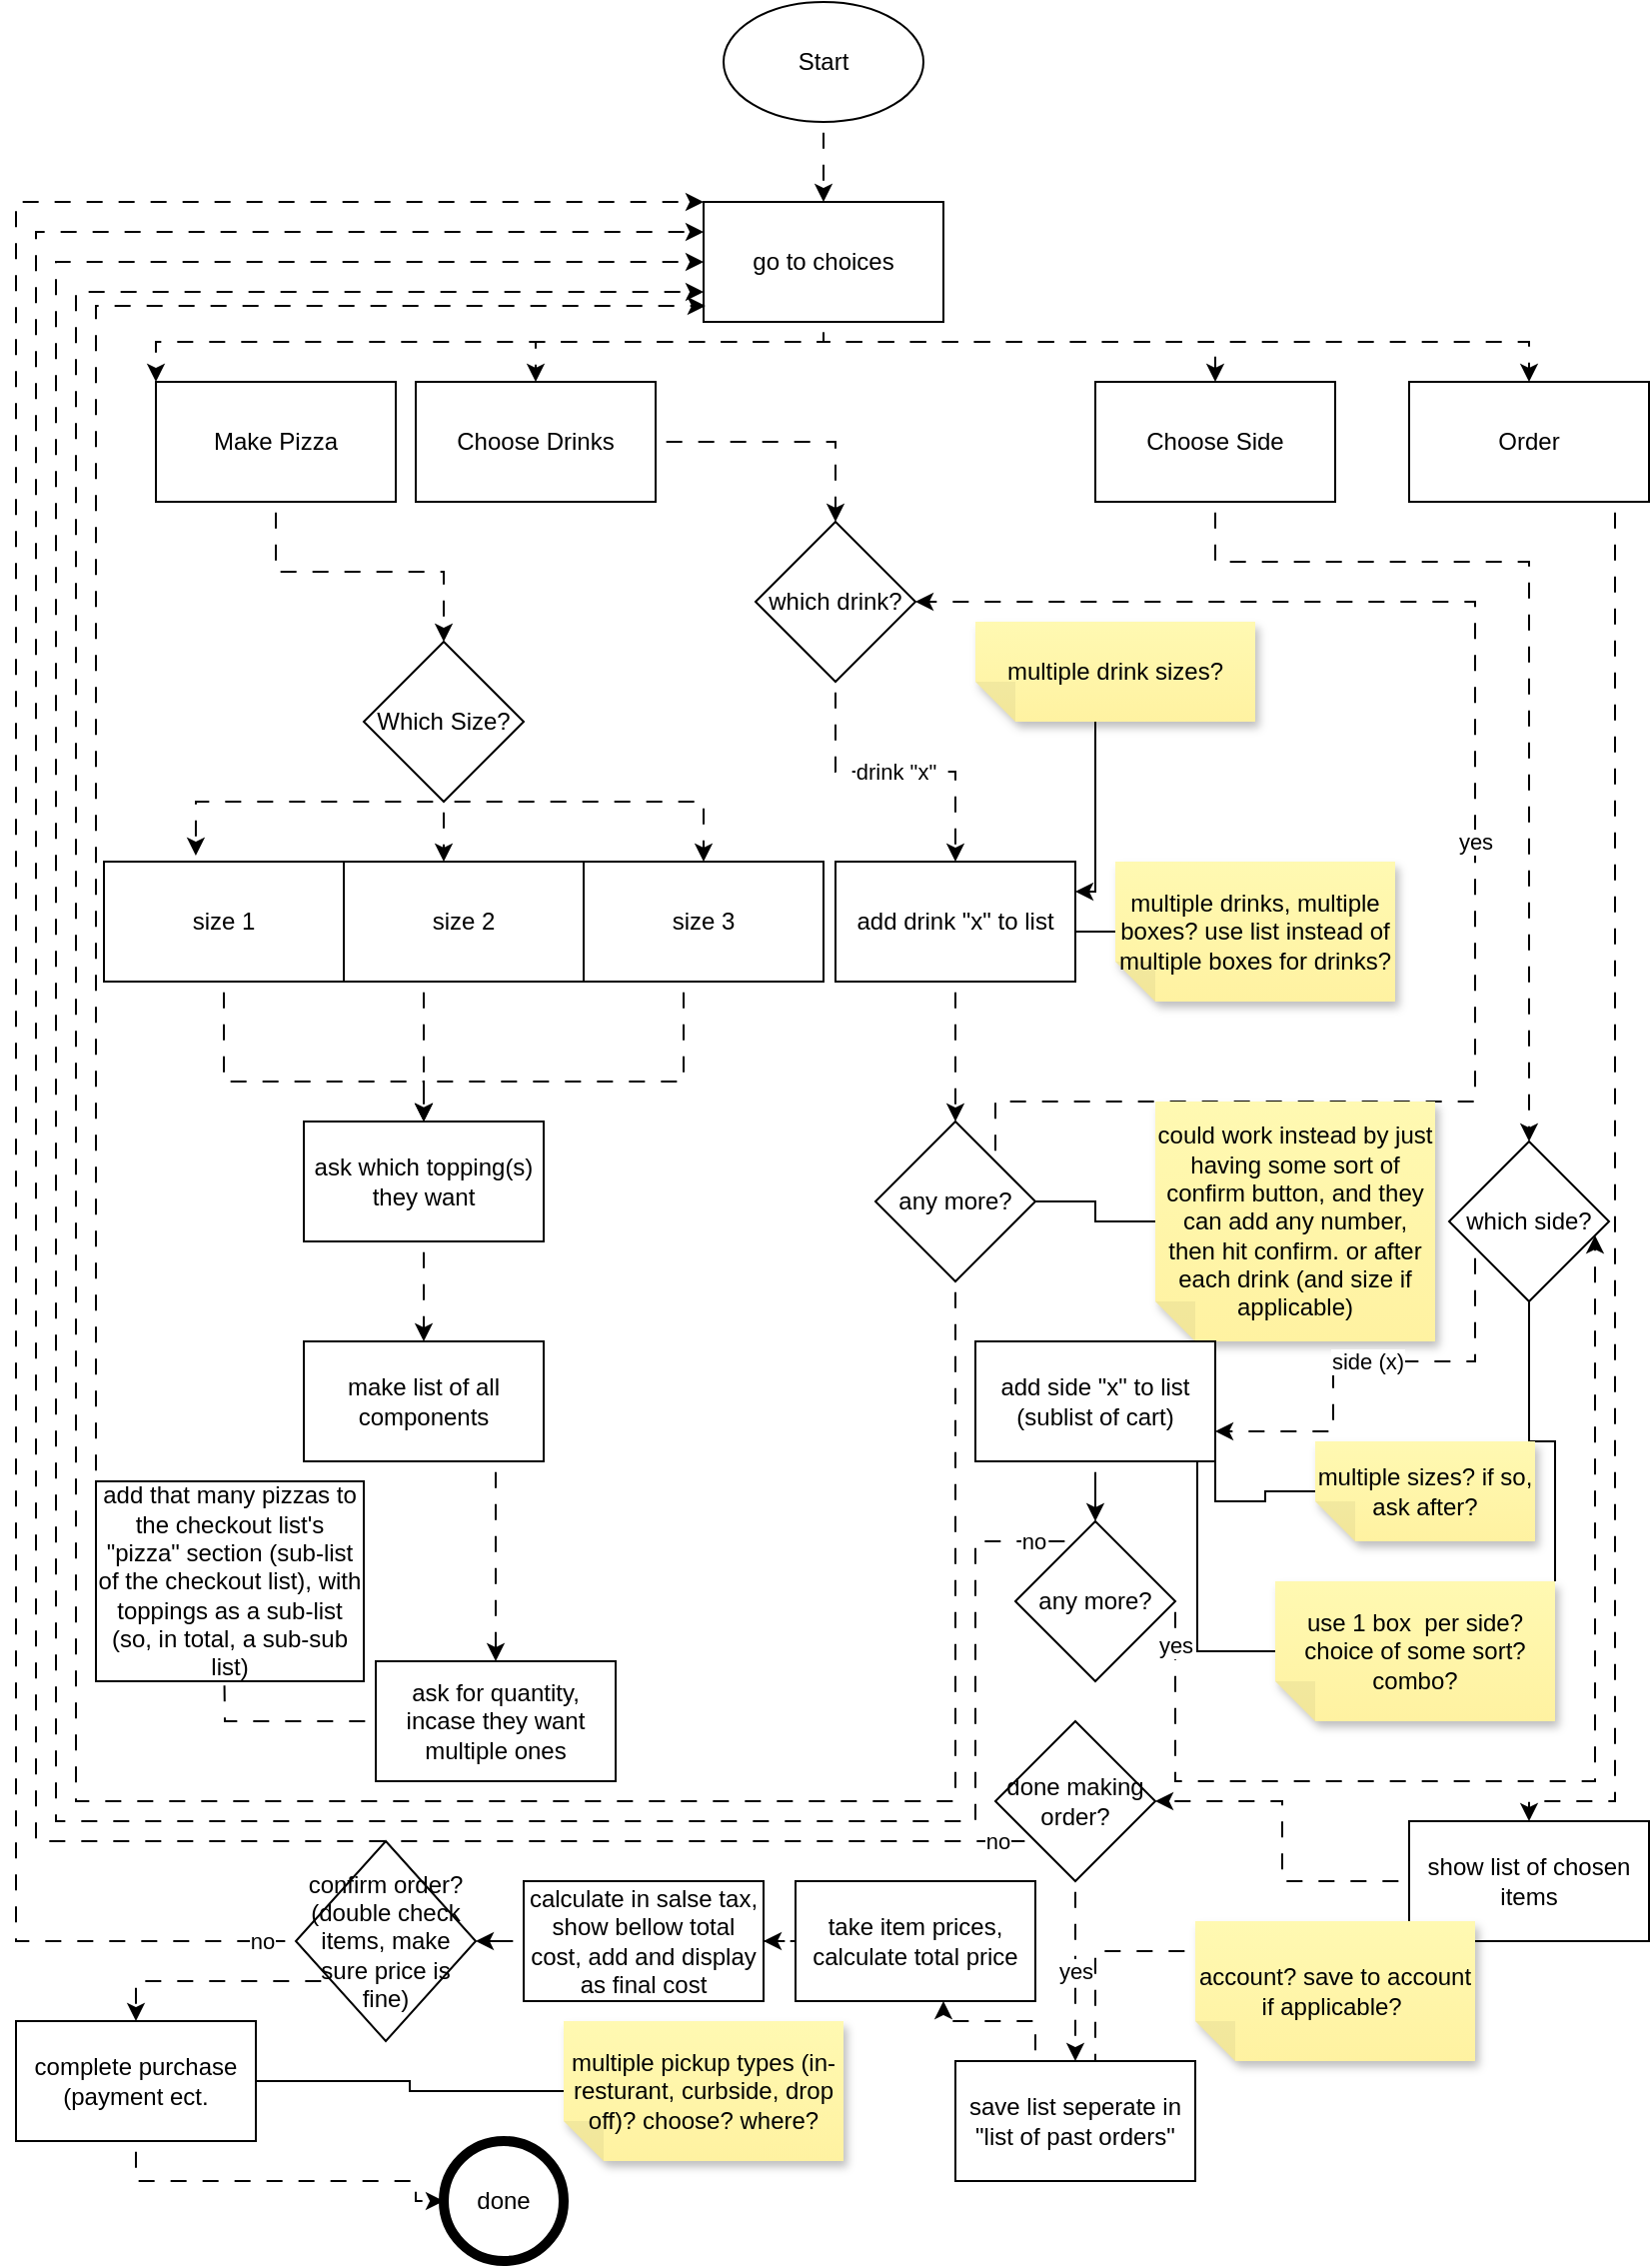 <mxfile version="24.2.5" type="device" pages="2">
  <diagram name="Page-1" id="n6Wm4xatbLt7hEbNFKrT">
    <mxGraphModel dx="1434" dy="836" grid="1" gridSize="10" guides="1" tooltips="1" connect="1" arrows="1" fold="1" page="1" pageScale="1" pageWidth="827" pageHeight="1169" math="0" shadow="0">
      <root>
        <mxCell id="0" />
        <mxCell id="1" parent="0" />
        <mxCell id="xvzqIOrwYc5JqCSCZPVQ-65" value="" style="edgeStyle=orthogonalEdgeStyle;rounded=0;orthogonalLoop=1;jettySize=auto;html=1;flowAnimation=1;" parent="1" source="xvzqIOrwYc5JqCSCZPVQ-2" target="xvzqIOrwYc5JqCSCZPVQ-64" edge="1">
          <mxGeometry relative="1" as="geometry" />
        </mxCell>
        <mxCell id="xvzqIOrwYc5JqCSCZPVQ-2" value="Start" style="strokeWidth=1;html=1;shape=mxgraph.flowchart.start_1;whiteSpace=wrap;" parent="1" vertex="1">
          <mxGeometry x="364" y="10" width="100" height="60" as="geometry" />
        </mxCell>
        <mxCell id="zvjnZ3DbJptS5yVOCIOM-18" style="edgeStyle=orthogonalEdgeStyle;rounded=0;orthogonalLoop=1;jettySize=auto;html=1;entryX=0.5;entryY=0;entryDx=0;entryDy=0;flowAnimation=1;" edge="1" parent="1" source="xvzqIOrwYc5JqCSCZPVQ-17" target="xvzqIOrwYc5JqCSCZPVQ-34">
          <mxGeometry relative="1" as="geometry" />
        </mxCell>
        <mxCell id="xvzqIOrwYc5JqCSCZPVQ-17" value="Make Pizza" style="rounded=0;whiteSpace=wrap;html=1;" parent="1" vertex="1">
          <mxGeometry x="80" y="200" width="120" height="60" as="geometry" />
        </mxCell>
        <mxCell id="zvjnZ3DbJptS5yVOCIOM-6" value="" style="edgeStyle=orthogonalEdgeStyle;rounded=0;orthogonalLoop=1;jettySize=auto;html=1;flowAnimation=1;" edge="1" parent="1" source="xvzqIOrwYc5JqCSCZPVQ-18" target="zvjnZ3DbJptS5yVOCIOM-5">
          <mxGeometry relative="1" as="geometry" />
        </mxCell>
        <mxCell id="xvzqIOrwYc5JqCSCZPVQ-18" value="Choose Drinks" style="rounded=0;whiteSpace=wrap;html=1;" parent="1" vertex="1">
          <mxGeometry x="210" y="200" width="120" height="60" as="geometry" />
        </mxCell>
        <mxCell id="_eYrzRbU0s9j7Dw9RQp9-10" style="edgeStyle=orthogonalEdgeStyle;rounded=0;orthogonalLoop=1;jettySize=auto;html=1;flowAnimation=1;" edge="1" parent="1" source="xvzqIOrwYc5JqCSCZPVQ-20" target="_eYrzRbU0s9j7Dw9RQp9-9">
          <mxGeometry relative="1" as="geometry">
            <Array as="points">
              <mxPoint x="610" y="290" />
              <mxPoint x="767" y="290" />
            </Array>
          </mxGeometry>
        </mxCell>
        <mxCell id="xvzqIOrwYc5JqCSCZPVQ-20" value="Choose Side" style="rounded=0;whiteSpace=wrap;html=1;" parent="1" vertex="1">
          <mxGeometry x="550" y="200" width="120" height="60" as="geometry" />
        </mxCell>
        <mxCell id="_eYrzRbU0s9j7Dw9RQp9-30" style="edgeStyle=orthogonalEdgeStyle;rounded=0;orthogonalLoop=1;jettySize=auto;html=1;flowAnimation=1;" edge="1" parent="1" source="xvzqIOrwYc5JqCSCZPVQ-21" target="_eYrzRbU0s9j7Dw9RQp9-28">
          <mxGeometry relative="1" as="geometry">
            <Array as="points">
              <mxPoint x="810" y="910" />
              <mxPoint x="767" y="910" />
            </Array>
          </mxGeometry>
        </mxCell>
        <mxCell id="xvzqIOrwYc5JqCSCZPVQ-21" value="Order" style="rounded=0;whiteSpace=wrap;html=1;" parent="1" vertex="1">
          <mxGeometry x="707" y="200" width="120" height="60" as="geometry" />
        </mxCell>
        <mxCell id="xvzqIOrwYc5JqCSCZPVQ-73" style="edgeStyle=orthogonalEdgeStyle;rounded=0;orthogonalLoop=1;jettySize=auto;html=1;flowAnimation=1;" parent="1" source="xvzqIOrwYc5JqCSCZPVQ-34" target="xvzqIOrwYc5JqCSCZPVQ-38" edge="1">
          <mxGeometry relative="1" as="geometry">
            <Array as="points">
              <mxPoint x="354" y="410" />
            </Array>
          </mxGeometry>
        </mxCell>
        <mxCell id="xvzqIOrwYc5JqCSCZPVQ-74" style="edgeStyle=orthogonalEdgeStyle;rounded=0;orthogonalLoop=1;jettySize=auto;html=1;flowAnimation=1;" parent="1" source="xvzqIOrwYc5JqCSCZPVQ-34" target="xvzqIOrwYc5JqCSCZPVQ-36" edge="1">
          <mxGeometry relative="1" as="geometry">
            <Array as="points">
              <mxPoint x="224" y="450" />
              <mxPoint x="224" y="450" />
            </Array>
          </mxGeometry>
        </mxCell>
        <mxCell id="xvzqIOrwYc5JqCSCZPVQ-34" value="Which Size?" style="rhombus;whiteSpace=wrap;html=1;rounded=0;" parent="1" vertex="1">
          <mxGeometry x="184" y="330" width="80" height="80" as="geometry" />
        </mxCell>
        <mxCell id="xvzqIOrwYc5JqCSCZPVQ-54" value="" style="edgeStyle=orthogonalEdgeStyle;rounded=0;orthogonalLoop=1;jettySize=auto;html=1;flowAnimation=1;" parent="1" source="xvzqIOrwYc5JqCSCZPVQ-36" target="xvzqIOrwYc5JqCSCZPVQ-53" edge="1">
          <mxGeometry relative="1" as="geometry">
            <Array as="points">
              <mxPoint x="214" y="520" />
              <mxPoint x="214" y="520" />
            </Array>
          </mxGeometry>
        </mxCell>
        <mxCell id="xvzqIOrwYc5JqCSCZPVQ-36" value="size 2" style="whiteSpace=wrap;html=1;rounded=0;" parent="1" vertex="1">
          <mxGeometry x="174" y="440" width="120" height="60" as="geometry" />
        </mxCell>
        <mxCell id="xvzqIOrwYc5JqCSCZPVQ-55" style="edgeStyle=orthogonalEdgeStyle;rounded=0;orthogonalLoop=1;jettySize=auto;html=1;flowAnimation=1;" parent="1" source="xvzqIOrwYc5JqCSCZPVQ-38" target="xvzqIOrwYc5JqCSCZPVQ-53" edge="1">
          <mxGeometry relative="1" as="geometry">
            <Array as="points">
              <mxPoint x="344" y="550" />
              <mxPoint x="214" y="550" />
            </Array>
          </mxGeometry>
        </mxCell>
        <mxCell id="xvzqIOrwYc5JqCSCZPVQ-38" value="size 3" style="whiteSpace=wrap;html=1;rounded=0;" parent="1" vertex="1">
          <mxGeometry x="294" y="440" width="120" height="60" as="geometry" />
        </mxCell>
        <mxCell id="xvzqIOrwYc5JqCSCZPVQ-56" style="edgeStyle=orthogonalEdgeStyle;rounded=0;orthogonalLoop=1;jettySize=auto;html=1;flowAnimation=1;" parent="1" source="xvzqIOrwYc5JqCSCZPVQ-40" target="xvzqIOrwYc5JqCSCZPVQ-53" edge="1">
          <mxGeometry relative="1" as="geometry">
            <Array as="points">
              <mxPoint x="114" y="550" />
              <mxPoint x="214" y="550" />
            </Array>
          </mxGeometry>
        </mxCell>
        <mxCell id="xvzqIOrwYc5JqCSCZPVQ-40" value="size 1" style="whiteSpace=wrap;html=1;rounded=0;" parent="1" vertex="1">
          <mxGeometry x="54" y="440" width="120" height="60" as="geometry" />
        </mxCell>
        <mxCell id="xvzqIOrwYc5JqCSCZPVQ-58" value="" style="edgeStyle=orthogonalEdgeStyle;rounded=0;orthogonalLoop=1;jettySize=auto;html=1;flowAnimation=1;" parent="1" source="xvzqIOrwYc5JqCSCZPVQ-53" target="xvzqIOrwYc5JqCSCZPVQ-57" edge="1">
          <mxGeometry relative="1" as="geometry" />
        </mxCell>
        <mxCell id="xvzqIOrwYc5JqCSCZPVQ-53" value="ask which topping(s) they want" style="rounded=0;whiteSpace=wrap;html=1;" parent="1" vertex="1">
          <mxGeometry x="154" y="570" width="120" height="60" as="geometry" />
        </mxCell>
        <mxCell id="xvzqIOrwYc5JqCSCZPVQ-60" value="" style="edgeStyle=orthogonalEdgeStyle;rounded=0;orthogonalLoop=1;jettySize=auto;html=1;flowAnimation=1;" parent="1" source="xvzqIOrwYc5JqCSCZPVQ-57" target="xvzqIOrwYc5JqCSCZPVQ-59" edge="1">
          <mxGeometry relative="1" as="geometry">
            <Array as="points">
              <mxPoint x="250" y="770" />
              <mxPoint x="250" y="770" />
            </Array>
          </mxGeometry>
        </mxCell>
        <mxCell id="xvzqIOrwYc5JqCSCZPVQ-57" value="make list of all components" style="whiteSpace=wrap;html=1;rounded=0;" parent="1" vertex="1">
          <mxGeometry x="154" y="680" width="120" height="60" as="geometry" />
        </mxCell>
        <mxCell id="zvjnZ3DbJptS5yVOCIOM-3" style="edgeStyle=orthogonalEdgeStyle;rounded=0;orthogonalLoop=1;jettySize=auto;html=1;flowAnimation=1;" edge="1" parent="1" source="xvzqIOrwYc5JqCSCZPVQ-59">
          <mxGeometry relative="1" as="geometry">
            <mxPoint x="114" y="830" as="targetPoint" />
          </mxGeometry>
        </mxCell>
        <mxCell id="xvzqIOrwYc5JqCSCZPVQ-59" value="ask for quantity, incase they want multiple ones" style="whiteSpace=wrap;html=1;rounded=0;" parent="1" vertex="1">
          <mxGeometry x="190" y="840" width="120" height="60" as="geometry" />
        </mxCell>
        <mxCell id="xvzqIOrwYc5JqCSCZPVQ-66" style="edgeStyle=orthogonalEdgeStyle;rounded=0;orthogonalLoop=1;jettySize=auto;html=1;entryX=0.5;entryY=0;entryDx=0;entryDy=0;flowAnimation=1;" parent="1" source="xvzqIOrwYc5JqCSCZPVQ-64" target="xvzqIOrwYc5JqCSCZPVQ-20" edge="1">
          <mxGeometry relative="1" as="geometry">
            <Array as="points">
              <mxPoint x="414" y="180" />
              <mxPoint x="610" y="180" />
            </Array>
          </mxGeometry>
        </mxCell>
        <mxCell id="xvzqIOrwYc5JqCSCZPVQ-67" style="edgeStyle=orthogonalEdgeStyle;rounded=0;orthogonalLoop=1;jettySize=auto;html=1;flowAnimation=1;" parent="1" source="xvzqIOrwYc5JqCSCZPVQ-64" target="xvzqIOrwYc5JqCSCZPVQ-21" edge="1">
          <mxGeometry relative="1" as="geometry">
            <Array as="points">
              <mxPoint x="414" y="180" />
              <mxPoint x="767" y="180" />
            </Array>
          </mxGeometry>
        </mxCell>
        <mxCell id="xvzqIOrwYc5JqCSCZPVQ-69" style="edgeStyle=orthogonalEdgeStyle;rounded=0;orthogonalLoop=1;jettySize=auto;html=1;flowAnimation=1;" parent="1" source="xvzqIOrwYc5JqCSCZPVQ-64" target="xvzqIOrwYc5JqCSCZPVQ-18" edge="1">
          <mxGeometry relative="1" as="geometry">
            <Array as="points">
              <mxPoint x="414" y="180" />
              <mxPoint x="270" y="180" />
            </Array>
          </mxGeometry>
        </mxCell>
        <mxCell id="xvzqIOrwYc5JqCSCZPVQ-70" style="edgeStyle=orthogonalEdgeStyle;rounded=0;orthogonalLoop=1;jettySize=auto;html=1;flowAnimation=1;" parent="1" source="xvzqIOrwYc5JqCSCZPVQ-64" target="xvzqIOrwYc5JqCSCZPVQ-17" edge="1">
          <mxGeometry relative="1" as="geometry">
            <Array as="points">
              <mxPoint x="414" y="180" />
              <mxPoint x="80" y="180" />
            </Array>
          </mxGeometry>
        </mxCell>
        <mxCell id="xvzqIOrwYc5JqCSCZPVQ-64" value="go to choices" style="rounded=0;whiteSpace=wrap;html=1;" parent="1" vertex="1">
          <mxGeometry x="354" y="110" width="120" height="60" as="geometry" />
        </mxCell>
        <mxCell id="xvzqIOrwYc5JqCSCZPVQ-72" style="edgeStyle=orthogonalEdgeStyle;rounded=0;orthogonalLoop=1;jettySize=auto;html=1;entryX=0.383;entryY=-0.05;entryDx=0;entryDy=0;entryPerimeter=0;flowAnimation=1;" parent="1" source="xvzqIOrwYc5JqCSCZPVQ-34" target="xvzqIOrwYc5JqCSCZPVQ-40" edge="1">
          <mxGeometry relative="1" as="geometry">
            <Array as="points">
              <mxPoint x="100" y="410" />
            </Array>
          </mxGeometry>
        </mxCell>
        <mxCell id="zvjnZ3DbJptS5yVOCIOM-1" value="add that many pizzas to the checkout list&#39;s &quot;pizza&quot; section (sub-list of the checkout list),&amp;nbsp;with toppings as a sub-list (so, in total, a sub-sub list)" style="whiteSpace=wrap;html=1;rounded=0;" vertex="1" parent="1">
          <mxGeometry x="50" y="750" width="134" height="100" as="geometry" />
        </mxCell>
        <mxCell id="zvjnZ3DbJptS5yVOCIOM-8" value="drink &quot;x&quot;" style="edgeStyle=orthogonalEdgeStyle;rounded=0;orthogonalLoop=1;jettySize=auto;html=1;flowAnimation=1;" edge="1" parent="1" source="zvjnZ3DbJptS5yVOCIOM-5" target="zvjnZ3DbJptS5yVOCIOM-7">
          <mxGeometry relative="1" as="geometry" />
        </mxCell>
        <mxCell id="zvjnZ3DbJptS5yVOCIOM-5" value="which drink?" style="rhombus;whiteSpace=wrap;html=1;rounded=0;" vertex="1" parent="1">
          <mxGeometry x="380" y="270" width="80" height="80" as="geometry" />
        </mxCell>
        <mxCell id="zvjnZ3DbJptS5yVOCIOM-25" value="" style="edgeStyle=orthogonalEdgeStyle;rounded=0;orthogonalLoop=1;jettySize=auto;html=1;flowAnimation=1;" edge="1" parent="1" source="zvjnZ3DbJptS5yVOCIOM-7" target="zvjnZ3DbJptS5yVOCIOM-24">
          <mxGeometry relative="1" as="geometry" />
        </mxCell>
        <mxCell id="zvjnZ3DbJptS5yVOCIOM-7" value="add drink &quot;x&quot; to list" style="whiteSpace=wrap;html=1;rounded=0;" vertex="1" parent="1">
          <mxGeometry x="420" y="440" width="120" height="60" as="geometry" />
        </mxCell>
        <mxCell id="zvjnZ3DbJptS5yVOCIOM-11" value="" style="edgeStyle=orthogonalEdgeStyle;rounded=0;orthogonalLoop=1;jettySize=auto;html=1;strokeColor=none;" edge="1" parent="1" source="zvjnZ3DbJptS5yVOCIOM-9" target="zvjnZ3DbJptS5yVOCIOM-7">
          <mxGeometry relative="1" as="geometry" />
        </mxCell>
        <mxCell id="zvjnZ3DbJptS5yVOCIOM-12" value="" style="edgeStyle=orthogonalEdgeStyle;rounded=0;orthogonalLoop=1;jettySize=auto;html=1;strokeColor=default;flowAnimation=0;endArrow=none;endFill=0;" edge="1" parent="1" source="zvjnZ3DbJptS5yVOCIOM-9" target="zvjnZ3DbJptS5yVOCIOM-7">
          <mxGeometry relative="1" as="geometry" />
        </mxCell>
        <mxCell id="zvjnZ3DbJptS5yVOCIOM-9" value="multiple drinks, multiple boxes? use list instead of multiple boxes for drinks?" style="shape=note;whiteSpace=wrap;html=1;backgroundOutline=1;fontColor=#000000;darkOpacity=0.05;fillColor=#FFF9B2;strokeColor=none;fillStyle=solid;direction=west;gradientDirection=north;gradientColor=#FFF2A1;shadow=1;size=20;pointerEvents=1;" vertex="1" parent="1">
          <mxGeometry x="560" y="440" width="140" height="70" as="geometry" />
        </mxCell>
        <mxCell id="zvjnZ3DbJptS5yVOCIOM-23" style="edgeStyle=orthogonalEdgeStyle;rounded=0;orthogonalLoop=1;jettySize=auto;html=1;entryX=0.008;entryY=0.867;entryDx=0;entryDy=0;entryPerimeter=0;flowAnimation=1;" edge="1" parent="1" source="zvjnZ3DbJptS5yVOCIOM-1" target="xvzqIOrwYc5JqCSCZPVQ-64">
          <mxGeometry relative="1" as="geometry">
            <Array as="points">
              <mxPoint x="50" y="790" />
              <mxPoint x="50" y="162" />
            </Array>
          </mxGeometry>
        </mxCell>
        <mxCell id="zvjnZ3DbJptS5yVOCIOM-28" value="yes" style="edgeStyle=orthogonalEdgeStyle;rounded=0;orthogonalLoop=1;jettySize=auto;html=1;entryX=1;entryY=0.5;entryDx=0;entryDy=0;flowAnimation=1;" edge="1" parent="1" source="zvjnZ3DbJptS5yVOCIOM-24" target="zvjnZ3DbJptS5yVOCIOM-5">
          <mxGeometry relative="1" as="geometry">
            <Array as="points">
              <mxPoint x="500" y="560" />
              <mxPoint x="740" y="560" />
              <mxPoint x="740" y="310" />
            </Array>
          </mxGeometry>
        </mxCell>
        <mxCell id="QlYteqA6bhvjw4dMiyQZ-2" style="edgeStyle=orthogonalEdgeStyle;rounded=0;orthogonalLoop=1;jettySize=auto;html=1;entryX=0;entryY=0.75;entryDx=0;entryDy=0;flowAnimation=1;" edge="1" parent="1" source="zvjnZ3DbJptS5yVOCIOM-24" target="xvzqIOrwYc5JqCSCZPVQ-64">
          <mxGeometry relative="1" as="geometry">
            <Array as="points">
              <mxPoint x="480" y="910" />
              <mxPoint x="40" y="910" />
              <mxPoint x="40" y="155" />
            </Array>
          </mxGeometry>
        </mxCell>
        <mxCell id="zvjnZ3DbJptS5yVOCIOM-24" value="any more?" style="rhombus;whiteSpace=wrap;html=1;rounded=0;" vertex="1" parent="1">
          <mxGeometry x="440" y="570" width="80" height="80" as="geometry" />
        </mxCell>
        <mxCell id="zvjnZ3DbJptS5yVOCIOM-27" style="edgeStyle=orthogonalEdgeStyle;rounded=0;orthogonalLoop=1;jettySize=auto;html=1;endArrow=none;endFill=0;" edge="1" parent="1" source="zvjnZ3DbJptS5yVOCIOM-26" target="zvjnZ3DbJptS5yVOCIOM-24">
          <mxGeometry relative="1" as="geometry" />
        </mxCell>
        <mxCell id="zvjnZ3DbJptS5yVOCIOM-26" value="could work instead by just having some sort of confirm button, and they can add any number, then hit confirm. or after each drink (and size if applicable)" style="shape=note;whiteSpace=wrap;html=1;backgroundOutline=1;fontColor=#000000;darkOpacity=0.05;fillColor=#FFF9B2;strokeColor=none;fillStyle=solid;direction=west;gradientDirection=north;gradientColor=#FFF2A1;shadow=1;size=20;pointerEvents=1;" vertex="1" parent="1">
          <mxGeometry x="580" y="560" width="140" height="120" as="geometry" />
        </mxCell>
        <mxCell id="_eYrzRbU0s9j7Dw9RQp9-4" style="edgeStyle=orthogonalEdgeStyle;rounded=0;orthogonalLoop=1;jettySize=auto;html=1;entryX=1;entryY=0.25;entryDx=0;entryDy=0;" edge="1" parent="1" source="_eYrzRbU0s9j7Dw9RQp9-3" target="zvjnZ3DbJptS5yVOCIOM-7">
          <mxGeometry relative="1" as="geometry">
            <Array as="points">
              <mxPoint x="550" y="455" />
            </Array>
          </mxGeometry>
        </mxCell>
        <mxCell id="_eYrzRbU0s9j7Dw9RQp9-3" value="multiple drink sizes?" style="shape=note;whiteSpace=wrap;html=1;backgroundOutline=1;fontColor=#000000;darkOpacity=0.05;fillColor=#FFF9B2;strokeColor=none;fillStyle=solid;direction=west;gradientDirection=north;gradientColor=#FFF2A1;shadow=1;size=20;pointerEvents=1;" vertex="1" parent="1">
          <mxGeometry x="490" y="320" width="140" height="50" as="geometry" />
        </mxCell>
        <mxCell id="_eYrzRbU0s9j7Dw9RQp9-20" value="side (x)" style="edgeStyle=orthogonalEdgeStyle;rounded=0;orthogonalLoop=1;jettySize=auto;html=1;entryX=1;entryY=0.75;entryDx=0;entryDy=0;endArrow=classic;endFill=1;flowAnimation=1;" edge="1" parent="1" source="_eYrzRbU0s9j7Dw9RQp9-9" target="_eYrzRbU0s9j7Dw9RQp9-11">
          <mxGeometry relative="1" as="geometry">
            <Array as="points">
              <mxPoint x="740" y="690" />
              <mxPoint x="669" y="690" />
              <mxPoint x="669" y="725" />
            </Array>
          </mxGeometry>
        </mxCell>
        <mxCell id="_eYrzRbU0s9j7Dw9RQp9-9" value="which side?" style="rhombus;whiteSpace=wrap;html=1;rounded=0;" vertex="1" parent="1">
          <mxGeometry x="727" y="580" width="80" height="80" as="geometry" />
        </mxCell>
        <mxCell id="_eYrzRbU0s9j7Dw9RQp9-13" value="" style="edgeStyle=orthogonalEdgeStyle;rounded=0;orthogonalLoop=1;jettySize=auto;html=1;flowAnimation=1;" edge="1" parent="1" source="_eYrzRbU0s9j7Dw9RQp9-11" target="_eYrzRbU0s9j7Dw9RQp9-12">
          <mxGeometry relative="1" as="geometry" />
        </mxCell>
        <mxCell id="_eYrzRbU0s9j7Dw9RQp9-11" value="add side &quot;x&quot; to list (sublist of cart)" style="whiteSpace=wrap;html=1;rounded=0;" vertex="1" parent="1">
          <mxGeometry x="490" y="680" width="120" height="60" as="geometry" />
        </mxCell>
        <mxCell id="_eYrzRbU0s9j7Dw9RQp9-24" value="yes" style="edgeStyle=orthogonalEdgeStyle;rounded=0;orthogonalLoop=1;jettySize=auto;html=1;flowAnimation=1;" edge="1" parent="1" source="_eYrzRbU0s9j7Dw9RQp9-12" target="_eYrzRbU0s9j7Dw9RQp9-9">
          <mxGeometry x="-0.923" relative="1" as="geometry">
            <Array as="points">
              <mxPoint x="590" y="900" />
              <mxPoint x="800" y="900" />
            </Array>
            <mxPoint as="offset" />
          </mxGeometry>
        </mxCell>
        <mxCell id="_eYrzRbU0s9j7Dw9RQp9-36" value="no" style="edgeStyle=orthogonalEdgeStyle;rounded=0;orthogonalLoop=1;jettySize=auto;html=1;entryX=0;entryY=0.5;entryDx=0;entryDy=0;flowAnimation=1;" edge="1" parent="1" source="_eYrzRbU0s9j7Dw9RQp9-12" target="xvzqIOrwYc5JqCSCZPVQ-64">
          <mxGeometry x="-0.976" relative="1" as="geometry">
            <Array as="points">
              <mxPoint x="490" y="780" />
              <mxPoint x="490" y="920" />
              <mxPoint x="30" y="920" />
              <mxPoint x="30" y="140" />
            </Array>
            <mxPoint as="offset" />
          </mxGeometry>
        </mxCell>
        <mxCell id="_eYrzRbU0s9j7Dw9RQp9-12" value="any more?" style="rhombus;whiteSpace=wrap;html=1;rounded=0;" vertex="1" parent="1">
          <mxGeometry x="510" y="770" width="80" height="80" as="geometry" />
        </mxCell>
        <mxCell id="_eYrzRbU0s9j7Dw9RQp9-23" style="edgeStyle=orthogonalEdgeStyle;rounded=0;orthogonalLoop=1;jettySize=auto;html=1;endArrow=none;endFill=0;flowAnimation=0;" edge="1" parent="1" source="_eYrzRbU0s9j7Dw9RQp9-15" target="_eYrzRbU0s9j7Dw9RQp9-9">
          <mxGeometry relative="1" as="geometry">
            <Array as="points">
              <mxPoint x="780" y="730" />
              <mxPoint x="767" y="730" />
            </Array>
          </mxGeometry>
        </mxCell>
        <mxCell id="_eYrzRbU0s9j7Dw9RQp9-15" value="use 1 box&amp;nbsp; per side? choice of some sort? combo?" style="shape=note;whiteSpace=wrap;html=1;backgroundOutline=1;fontColor=#000000;darkOpacity=0.05;fillColor=#FFF9B2;strokeColor=none;fillStyle=solid;direction=west;gradientDirection=north;gradientColor=#FFF2A1;shadow=1;size=20;pointerEvents=1;" vertex="1" parent="1">
          <mxGeometry x="640" y="800" width="140" height="70" as="geometry" />
        </mxCell>
        <mxCell id="_eYrzRbU0s9j7Dw9RQp9-22" style="edgeStyle=orthogonalEdgeStyle;rounded=0;orthogonalLoop=1;jettySize=auto;html=1;entryX=1;entryY=1;entryDx=0;entryDy=0;endArrow=none;endFill=0;" edge="1" parent="1" source="_eYrzRbU0s9j7Dw9RQp9-16" target="_eYrzRbU0s9j7Dw9RQp9-11">
          <mxGeometry relative="1" as="geometry" />
        </mxCell>
        <mxCell id="_eYrzRbU0s9j7Dw9RQp9-16" value="multiple sizes? if so, ask after?" style="shape=note;whiteSpace=wrap;html=1;backgroundOutline=1;fontColor=#000000;darkOpacity=0.05;fillColor=#FFF9B2;strokeColor=none;fillStyle=solid;direction=west;gradientDirection=north;gradientColor=#FFF2A1;shadow=1;size=20;pointerEvents=1;" vertex="1" parent="1">
          <mxGeometry x="660" y="730" width="110" height="50" as="geometry" />
        </mxCell>
        <mxCell id="_eYrzRbU0s9j7Dw9RQp9-32" value="no" style="edgeStyle=orthogonalEdgeStyle;rounded=0;orthogonalLoop=1;jettySize=auto;html=1;entryX=0;entryY=0.25;entryDx=0;entryDy=0;flowAnimation=1;" edge="1" parent="1" source="_eYrzRbU0s9j7Dw9RQp9-27" target="xvzqIOrwYc5JqCSCZPVQ-64">
          <mxGeometry x="-0.976" relative="1" as="geometry">
            <Array as="points">
              <mxPoint x="20" y="930" />
              <mxPoint x="20" y="125" />
            </Array>
            <mxPoint as="offset" />
          </mxGeometry>
        </mxCell>
        <mxCell id="_eYrzRbU0s9j7Dw9RQp9-38" value="yes" style="edgeStyle=orthogonalEdgeStyle;rounded=0;orthogonalLoop=1;jettySize=auto;html=1;flowAnimation=1;" edge="1" parent="1" source="_eYrzRbU0s9j7Dw9RQp9-27" target="_eYrzRbU0s9j7Dw9RQp9-37">
          <mxGeometry relative="1" as="geometry" />
        </mxCell>
        <mxCell id="_eYrzRbU0s9j7Dw9RQp9-27" value="done making order?" style="rhombus;whiteSpace=wrap;html=1;rounded=0;" vertex="1" parent="1">
          <mxGeometry x="500" y="870" width="80" height="80" as="geometry" />
        </mxCell>
        <mxCell id="_eYrzRbU0s9j7Dw9RQp9-29" value="" style="edgeStyle=orthogonalEdgeStyle;rounded=0;orthogonalLoop=1;jettySize=auto;html=1;flowAnimation=1;" edge="1" parent="1" source="_eYrzRbU0s9j7Dw9RQp9-28" target="_eYrzRbU0s9j7Dw9RQp9-27">
          <mxGeometry relative="1" as="geometry" />
        </mxCell>
        <mxCell id="_eYrzRbU0s9j7Dw9RQp9-28" value="show list of chosen items" style="rounded=0;whiteSpace=wrap;html=1;" vertex="1" parent="1">
          <mxGeometry x="707" y="920" width="120" height="60" as="geometry" />
        </mxCell>
        <mxCell id="_eYrzRbU0s9j7Dw9RQp9-46" value="" style="edgeStyle=orthogonalEdgeStyle;rounded=0;orthogonalLoop=1;jettySize=auto;html=1;flowAnimation=1;" edge="1" parent="1" source="_eYrzRbU0s9j7Dw9RQp9-37" target="_eYrzRbU0s9j7Dw9RQp9-45">
          <mxGeometry relative="1" as="geometry">
            <Array as="points">
              <mxPoint x="520" y="1020" />
              <mxPoint x="474" y="1020" />
            </Array>
          </mxGeometry>
        </mxCell>
        <mxCell id="_eYrzRbU0s9j7Dw9RQp9-37" value="save list seperate in &quot;list of past orders&quot;" style="whiteSpace=wrap;html=1;rounded=0;" vertex="1" parent="1">
          <mxGeometry x="480" y="1040" width="120" height="60" as="geometry" />
        </mxCell>
        <mxCell id="_eYrzRbU0s9j7Dw9RQp9-39" style="edgeStyle=orthogonalEdgeStyle;rounded=0;orthogonalLoop=1;jettySize=auto;html=1;entryX=0.925;entryY=1;entryDx=0;entryDy=0;entryPerimeter=0;flowAnimation=0;endArrow=none;endFill=0;" edge="1" parent="1" source="_eYrzRbU0s9j7Dw9RQp9-15" target="_eYrzRbU0s9j7Dw9RQp9-11">
          <mxGeometry relative="1" as="geometry" />
        </mxCell>
        <mxCell id="_eYrzRbU0s9j7Dw9RQp9-44" style="edgeStyle=orthogonalEdgeStyle;rounded=0;orthogonalLoop=1;jettySize=auto;html=1;endArrow=none;endFill=0;flowAnimation=1;" edge="1" parent="1" source="_eYrzRbU0s9j7Dw9RQp9-40" target="_eYrzRbU0s9j7Dw9RQp9-37">
          <mxGeometry relative="1" as="geometry">
            <Array as="points">
              <mxPoint x="550" y="985" />
            </Array>
          </mxGeometry>
        </mxCell>
        <mxCell id="_eYrzRbU0s9j7Dw9RQp9-40" value="account? save to account if applicable?&amp;nbsp;" style="shape=note;whiteSpace=wrap;html=1;backgroundOutline=1;fontColor=#000000;darkOpacity=0.05;fillColor=#FFF9B2;strokeColor=none;fillStyle=solid;direction=west;gradientDirection=north;gradientColor=#FFF2A1;shadow=1;size=20;pointerEvents=1;" vertex="1" parent="1">
          <mxGeometry x="600" y="970" width="140" height="70" as="geometry" />
        </mxCell>
        <mxCell id="_eYrzRbU0s9j7Dw9RQp9-48" value="" style="edgeStyle=orthogonalEdgeStyle;rounded=0;orthogonalLoop=1;jettySize=auto;html=1;flowAnimation=1;" edge="1" parent="1" source="_eYrzRbU0s9j7Dw9RQp9-45" target="_eYrzRbU0s9j7Dw9RQp9-47">
          <mxGeometry relative="1" as="geometry" />
        </mxCell>
        <mxCell id="_eYrzRbU0s9j7Dw9RQp9-45" value="take item prices, calculate total price" style="whiteSpace=wrap;html=1;rounded=0;" vertex="1" parent="1">
          <mxGeometry x="400" y="950" width="120" height="60" as="geometry" />
        </mxCell>
        <mxCell id="_eYrzRbU0s9j7Dw9RQp9-50" value="" style="edgeStyle=orthogonalEdgeStyle;rounded=0;orthogonalLoop=1;jettySize=auto;html=1;flowAnimation=1;" edge="1" parent="1" source="_eYrzRbU0s9j7Dw9RQp9-47" target="_eYrzRbU0s9j7Dw9RQp9-49">
          <mxGeometry relative="1" as="geometry" />
        </mxCell>
        <mxCell id="_eYrzRbU0s9j7Dw9RQp9-47" value="calculate in salse tax, show bellow total cost, add and display as final cost" style="whiteSpace=wrap;html=1;rounded=0;" vertex="1" parent="1">
          <mxGeometry x="264" y="950" width="120" height="60" as="geometry" />
        </mxCell>
        <mxCell id="_eYrzRbU0s9j7Dw9RQp9-51" value="no" style="edgeStyle=orthogonalEdgeStyle;rounded=0;orthogonalLoop=1;jettySize=auto;html=1;entryX=0;entryY=0;entryDx=0;entryDy=0;flowAnimation=1;" edge="1" parent="1" source="_eYrzRbU0s9j7Dw9RQp9-49" target="xvzqIOrwYc5JqCSCZPVQ-64">
          <mxGeometry x="-0.974" relative="1" as="geometry">
            <Array as="points">
              <mxPoint x="10" y="980" />
              <mxPoint x="10" y="110" />
            </Array>
            <mxPoint as="offset" />
          </mxGeometry>
        </mxCell>
        <mxCell id="kb--fhJ_REvZRZk3qt_Q-1" style="edgeStyle=orthogonalEdgeStyle;rounded=0;orthogonalLoop=1;jettySize=auto;html=1;entryX=0.5;entryY=0;entryDx=0;entryDy=0;flowAnimation=1;" edge="1" parent="1" source="_eYrzRbU0s9j7Dw9RQp9-49" target="_eYrzRbU0s9j7Dw9RQp9-52">
          <mxGeometry relative="1" as="geometry">
            <Array as="points">
              <mxPoint x="70" y="1000" />
            </Array>
          </mxGeometry>
        </mxCell>
        <mxCell id="_eYrzRbU0s9j7Dw9RQp9-49" value="confirm order? (double check items, make sure price is fine)" style="rhombus;whiteSpace=wrap;html=1;rounded=0;" vertex="1" parent="1">
          <mxGeometry x="150" y="930" width="90" height="100" as="geometry" />
        </mxCell>
        <mxCell id="bp8ooPmJ0GuyVfzTdxI8-4" value="" style="edgeStyle=orthogonalEdgeStyle;rounded=0;orthogonalLoop=1;jettySize=auto;html=1;flowAnimation=1;" edge="1" parent="1" source="_eYrzRbU0s9j7Dw9RQp9-52" target="bp8ooPmJ0GuyVfzTdxI8-3">
          <mxGeometry relative="1" as="geometry">
            <Array as="points">
              <mxPoint x="70" y="1100" />
              <mxPoint x="210" y="1100" />
            </Array>
          </mxGeometry>
        </mxCell>
        <mxCell id="_eYrzRbU0s9j7Dw9RQp9-52" value="complete purchase (payment ect." style="whiteSpace=wrap;html=1;rounded=0;" vertex="1" parent="1">
          <mxGeometry x="10" y="1020" width="120" height="60" as="geometry" />
        </mxCell>
        <mxCell id="bp8ooPmJ0GuyVfzTdxI8-2" style="edgeStyle=orthogonalEdgeStyle;rounded=0;orthogonalLoop=1;jettySize=auto;html=1;entryX=1;entryY=0.5;entryDx=0;entryDy=0;endArrow=none;endFill=0;" edge="1" parent="1" source="bp8ooPmJ0GuyVfzTdxI8-1" target="_eYrzRbU0s9j7Dw9RQp9-52">
          <mxGeometry relative="1" as="geometry" />
        </mxCell>
        <mxCell id="bp8ooPmJ0GuyVfzTdxI8-1" value="multiple pickup types (in-resturant, curbside, drop off)? choose? where?" style="shape=note;whiteSpace=wrap;html=1;backgroundOutline=1;fontColor=#000000;darkOpacity=0.05;fillColor=#FFF9B2;strokeColor=none;fillStyle=solid;direction=west;gradientDirection=north;gradientColor=#FFF2A1;shadow=1;size=20;pointerEvents=1;" vertex="1" parent="1">
          <mxGeometry x="284" y="1020" width="140" height="70" as="geometry" />
        </mxCell>
        <mxCell id="bp8ooPmJ0GuyVfzTdxI8-3" value="done" style="shape=ellipse;html=1;dashed=0;whiteSpace=wrap;aspect=fixed;strokeWidth=5;perimeter=ellipsePerimeter;" vertex="1" parent="1">
          <mxGeometry x="224" y="1080" width="60" height="60" as="geometry" />
        </mxCell>
      </root>
    </mxGraphModel>
  </diagram>
  <diagram id="sAa2kE_XaFBUb7ay6TmX" name="Page-2">
    <mxGraphModel dx="1434" dy="836" grid="1" gridSize="10" guides="1" tooltips="1" connect="1" arrows="1" fold="1" page="1" pageScale="1" pageWidth="850" pageHeight="1100" math="0" shadow="0">
      <root>
        <mxCell id="0" />
        <mxCell id="1" parent="0" />
        <mxCell id="ftbCSiaVmhAnKBzP7J8u-1" value="Requirements: A client has come to us for help. They are opening a new pizza parlor for both dine-in and take-out. They offer 3 sizes of pizzas and 8 toppings. They have a limited number of sides and drinks. They want an application that will allow customers to order pizza and sides. Customers should be able to customize their pizza, add any number of sides and drinks, and present the order for verification, including final price, before allowing the customer to complete the purchase. They also need to keep track of all sales each day. They are very interested in tracking their sales to see the most popular pizza orders." style="text;whiteSpace=wrap;" parent="1" vertex="1">
          <mxGeometry x="30" y="120" width="560" height="120" as="geometry" />
        </mxCell>
      </root>
    </mxGraphModel>
  </diagram>
</mxfile>
